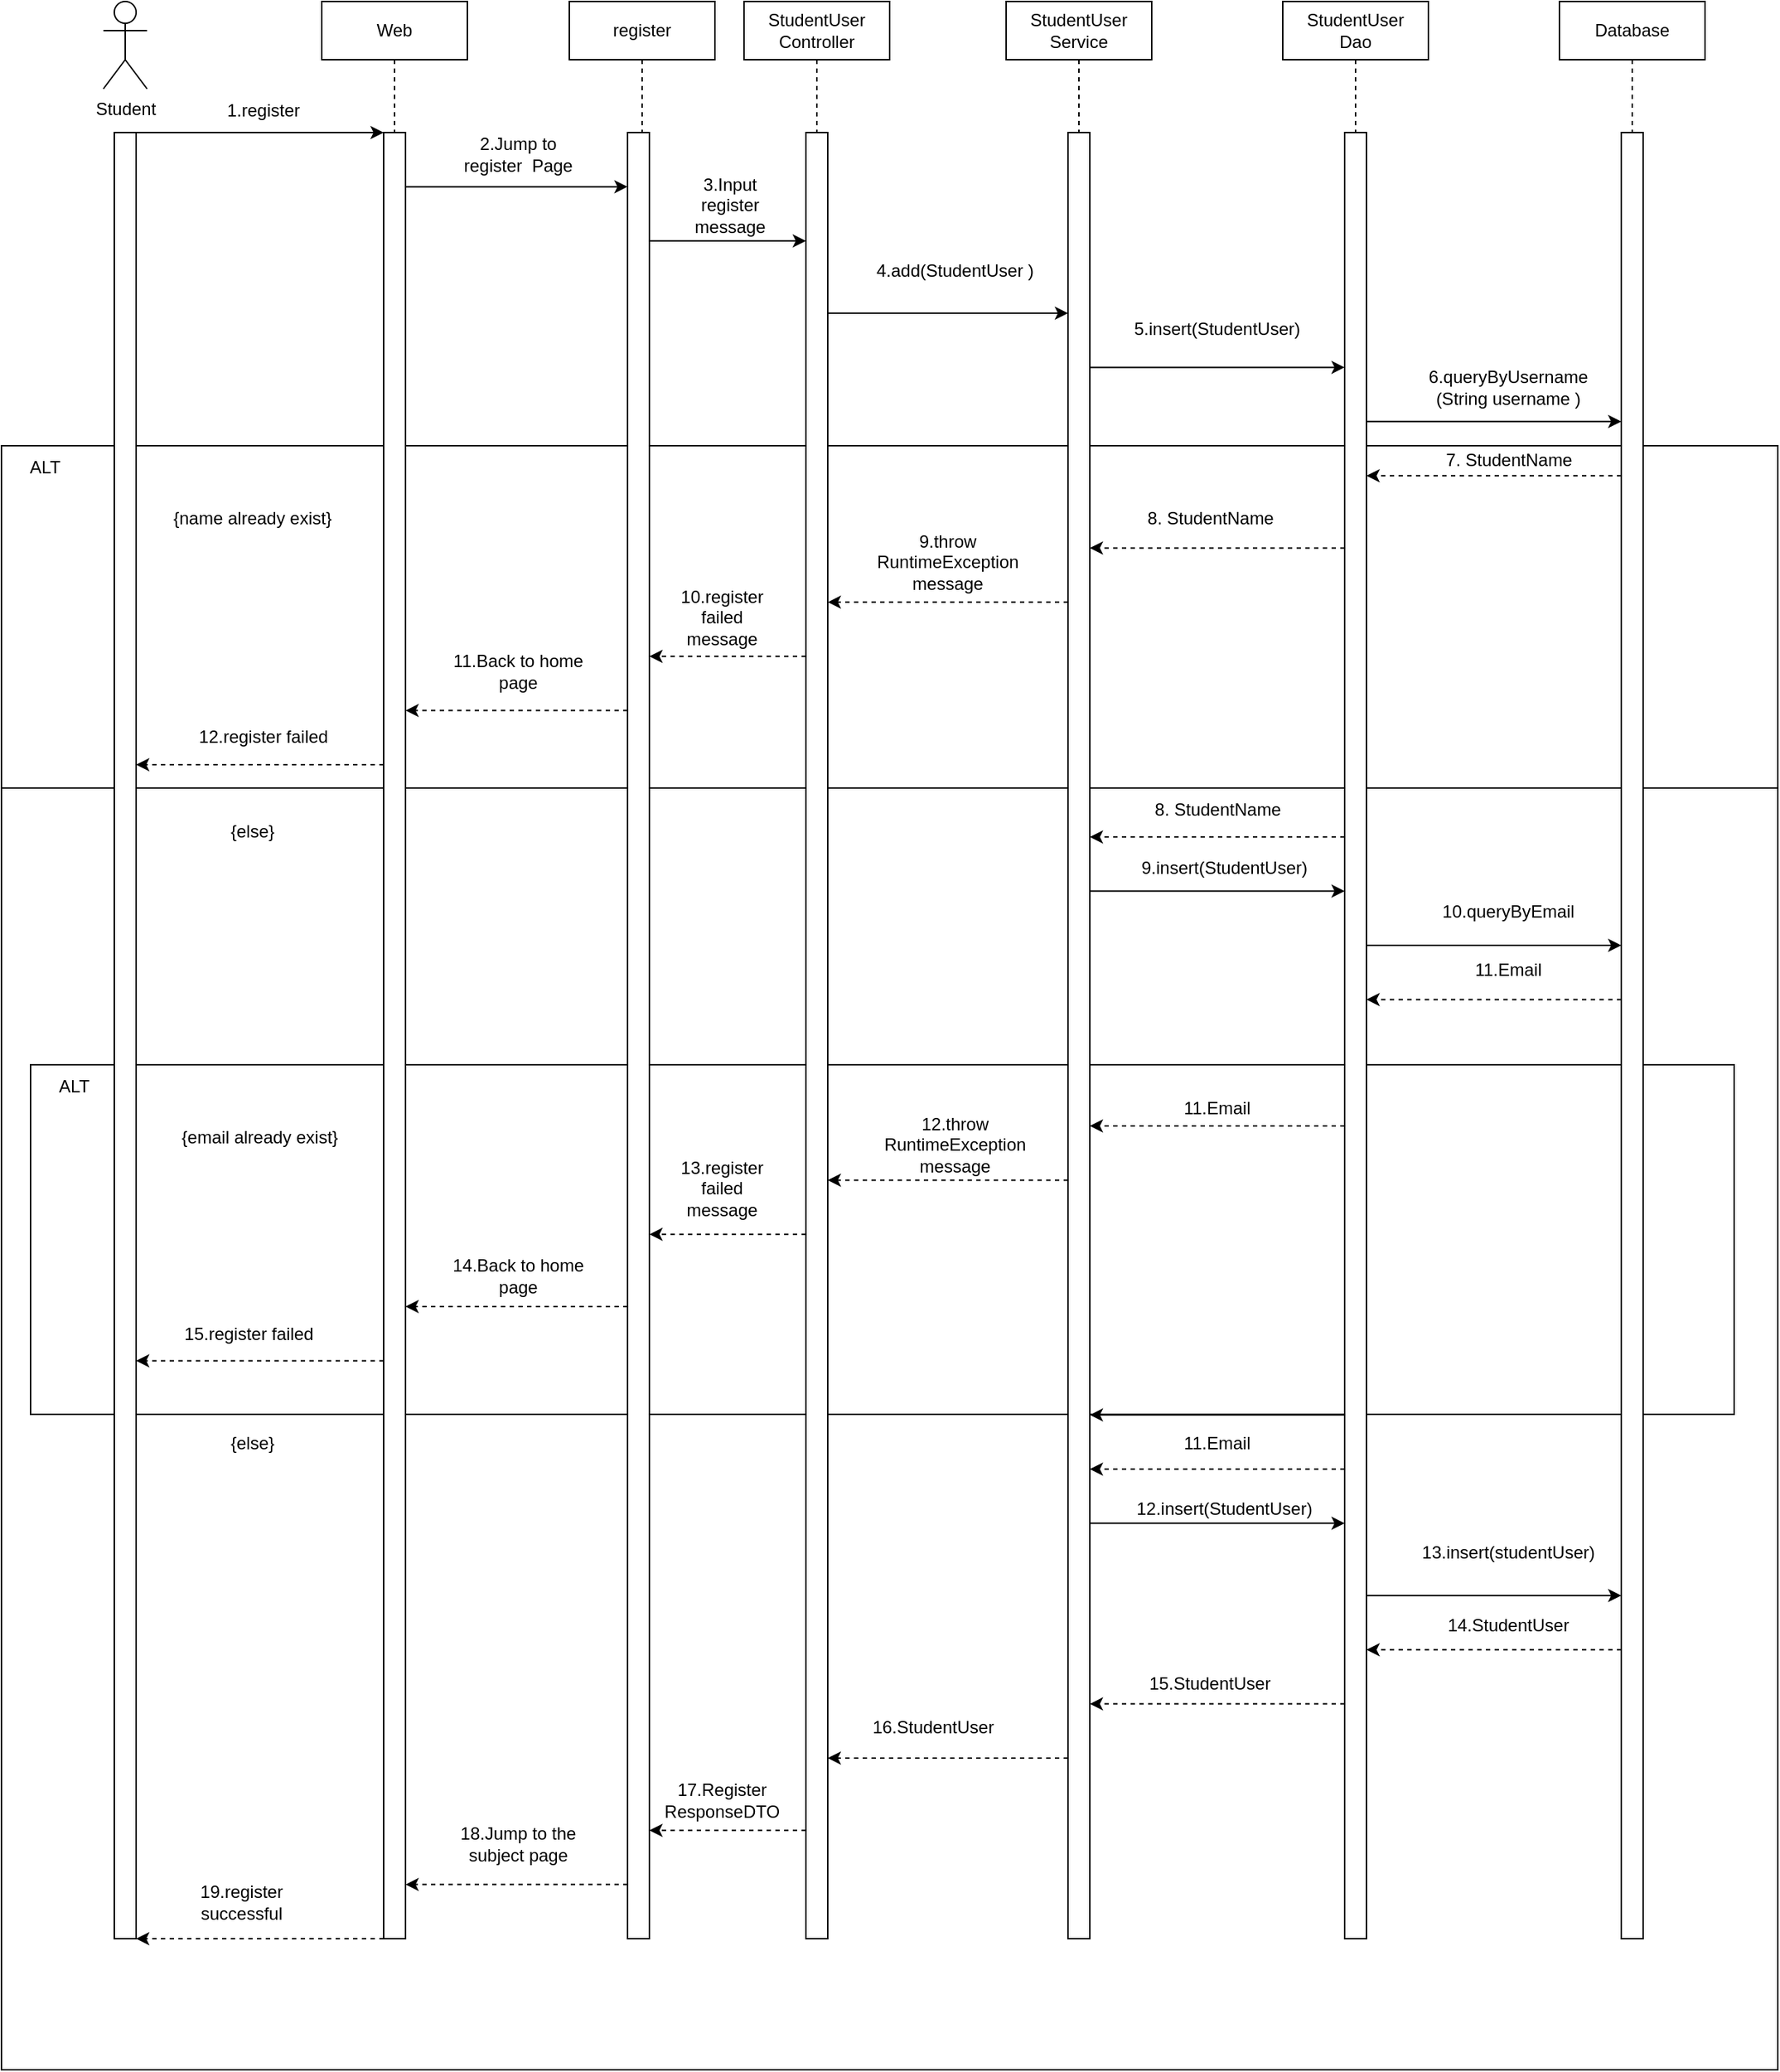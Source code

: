 <mxfile version="21.3.8" type="github">
  <diagram name="Page-1" id="2YBvvXClWsGukQMizWep">
    <mxGraphModel dx="2057" dy="711" grid="1" gridSize="10" guides="1" tooltips="1" connect="1" arrows="1" fold="1" page="1" pageScale="1" pageWidth="850" pageHeight="1100" math="0" shadow="0">
      <root>
        <mxCell id="0" />
        <mxCell id="1" parent="0" />
        <mxCell id="Eow9V9qrAzXgovBorhqP-74" value="" style="rounded=0;whiteSpace=wrap;html=1;movable=1;resizable=1;rotatable=1;deletable=1;editable=1;locked=0;connectable=1;" vertex="1" parent="1">
          <mxGeometry x="-470" y="580" width="1220" height="880" as="geometry" />
        </mxCell>
        <mxCell id="Eow9V9qrAzXgovBorhqP-73" value="" style="rounded=0;whiteSpace=wrap;html=1;" vertex="1" parent="1">
          <mxGeometry x="-470" y="345" width="1220" height="235" as="geometry" />
        </mxCell>
        <mxCell id="aM9ryv3xv72pqoxQDRHE-1" value="StudentUser&lt;br&gt;Controller" style="shape=umlLifeline;perimeter=lifelinePerimeter;whiteSpace=wrap;html=1;container=0;dropTarget=0;collapsible=0;recursiveResize=0;outlineConnect=0;portConstraint=eastwest;newEdgeStyle={&quot;edgeStyle&quot;:&quot;elbowEdgeStyle&quot;,&quot;elbow&quot;:&quot;vertical&quot;,&quot;curved&quot;:0,&quot;rounded&quot;:0};size=40;" parent="1" vertex="1">
          <mxGeometry x="40" y="40" width="100" height="550" as="geometry" />
        </mxCell>
        <mxCell id="Eow9V9qrAzXgovBorhqP-82" value="" style="rounded=0;whiteSpace=wrap;html=1;" vertex="1" parent="1">
          <mxGeometry x="-450" y="770" width="1170" height="240" as="geometry" />
        </mxCell>
        <mxCell id="aM9ryv3xv72pqoxQDRHE-5" value="StudentUser&lt;br&gt;Service" style="shape=umlLifeline;perimeter=lifelinePerimeter;whiteSpace=wrap;html=1;container=0;dropTarget=0;collapsible=0;recursiveResize=0;outlineConnect=0;portConstraint=eastwest;newEdgeStyle={&quot;edgeStyle&quot;:&quot;elbowEdgeStyle&quot;,&quot;elbow&quot;:&quot;vertical&quot;,&quot;curved&quot;:0,&quot;rounded&quot;:0};" parent="1" vertex="1">
          <mxGeometry x="220" y="40" width="100" height="540" as="geometry" />
        </mxCell>
        <mxCell id="Eow9V9qrAzXgovBorhqP-1" value="StudentUser&lt;br&gt;Dao" style="shape=umlLifeline;perimeter=lifelinePerimeter;whiteSpace=wrap;html=1;container=0;dropTarget=0;collapsible=0;recursiveResize=0;outlineConnect=0;portConstraint=eastwest;newEdgeStyle={&quot;edgeStyle&quot;:&quot;elbowEdgeStyle&quot;,&quot;elbow&quot;:&quot;vertical&quot;,&quot;curved&quot;:0,&quot;rounded&quot;:0};" vertex="1" parent="1">
          <mxGeometry x="410" y="40" width="100" height="870" as="geometry" />
        </mxCell>
        <mxCell id="Eow9V9qrAzXgovBorhqP-3" value="Database" style="shape=umlLifeline;perimeter=lifelinePerimeter;whiteSpace=wrap;html=1;container=0;dropTarget=0;collapsible=0;recursiveResize=0;outlineConnect=0;portConstraint=eastwest;newEdgeStyle={&quot;edgeStyle&quot;:&quot;elbowEdgeStyle&quot;,&quot;elbow&quot;:&quot;vertical&quot;,&quot;curved&quot;:0,&quot;rounded&quot;:0};" vertex="1" parent="1">
          <mxGeometry x="600" y="40" width="100" height="860" as="geometry" />
        </mxCell>
        <mxCell id="Eow9V9qrAzXgovBorhqP-5" value="Student" style="shape=umlActor;verticalLabelPosition=bottom;verticalAlign=top;html=1;outlineConnect=0;" vertex="1" parent="1">
          <mxGeometry x="-400" y="40" width="30" height="60" as="geometry" />
        </mxCell>
        <mxCell id="Eow9V9qrAzXgovBorhqP-17" value="1.register" style="text;html=1;strokeColor=none;fillColor=none;align=center;verticalAlign=middle;whiteSpace=wrap;rounded=0;" vertex="1" parent="1">
          <mxGeometry x="-320" y="100" width="60" height="30" as="geometry" />
        </mxCell>
        <mxCell id="Eow9V9qrAzXgovBorhqP-18" value="register" style="shape=umlLifeline;perimeter=lifelinePerimeter;whiteSpace=wrap;html=1;container=0;dropTarget=0;collapsible=0;recursiveResize=0;outlineConnect=0;portConstraint=eastwest;newEdgeStyle={&quot;edgeStyle&quot;:&quot;elbowEdgeStyle&quot;,&quot;elbow&quot;:&quot;vertical&quot;,&quot;curved&quot;:0,&quot;rounded&quot;:0};size=40;" vertex="1" parent="1">
          <mxGeometry x="-80" y="40" width="100" height="550" as="geometry" />
        </mxCell>
        <mxCell id="Eow9V9qrAzXgovBorhqP-19" value="Web" style="shape=umlLifeline;perimeter=lifelinePerimeter;whiteSpace=wrap;html=1;container=0;dropTarget=0;collapsible=0;recursiveResize=0;outlineConnect=0;portConstraint=eastwest;newEdgeStyle={&quot;edgeStyle&quot;:&quot;elbowEdgeStyle&quot;,&quot;elbow&quot;:&quot;vertical&quot;,&quot;curved&quot;:0,&quot;rounded&quot;:0};size=40;" vertex="1" parent="1">
          <mxGeometry x="-250" y="40" width="100" height="550" as="geometry" />
        </mxCell>
        <mxCell id="Eow9V9qrAzXgovBorhqP-30" value="2.Jump to&lt;br&gt;register&amp;nbsp; Page" style="text;html=1;strokeColor=none;fillColor=none;align=center;verticalAlign=middle;whiteSpace=wrap;rounded=0;" vertex="1" parent="1">
          <mxGeometry x="-180" y="110" width="130" height="70" as="geometry" />
        </mxCell>
        <mxCell id="Eow9V9qrAzXgovBorhqP-49" value="3.Input&lt;br&gt;register&lt;br&gt;message" style="text;html=1;align=center;verticalAlign=middle;resizable=0;points=[];autosize=1;strokeColor=none;fillColor=none;" vertex="1" parent="1">
          <mxGeometry x="-5" y="150" width="70" height="60" as="geometry" />
        </mxCell>
        <mxCell id="Eow9V9qrAzXgovBorhqP-51" value="4.add(StudentUser )" style="text;html=1;strokeColor=none;fillColor=none;align=center;verticalAlign=middle;whiteSpace=wrap;rounded=0;" vertex="1" parent="1">
          <mxGeometry x="120" y="210" width="130" height="30" as="geometry" />
        </mxCell>
        <mxCell id="Eow9V9qrAzXgovBorhqP-53" value="5.insert(StudentUser&lt;span style=&quot;background-color: initial;&quot;&gt;)&lt;/span&gt;" style="text;html=1;strokeColor=none;fillColor=none;align=center;verticalAlign=middle;whiteSpace=wrap;rounded=0;" vertex="1" parent="1">
          <mxGeometry x="300" y="250" width="130" height="30" as="geometry" />
        </mxCell>
        <mxCell id="Eow9V9qrAzXgovBorhqP-58" value="6.queryByUsername (String username )" style="text;html=1;strokeColor=none;fillColor=none;align=center;verticalAlign=middle;whiteSpace=wrap;rounded=0;" vertex="1" parent="1">
          <mxGeometry x="500" y="290" width="130" height="30" as="geometry" />
        </mxCell>
        <mxCell id="Eow9V9qrAzXgovBorhqP-61" value="7. StudentName" style="text;html=1;align=center;verticalAlign=middle;resizable=0;points=[];autosize=1;strokeColor=none;fillColor=none;" vertex="1" parent="1">
          <mxGeometry x="510" y="340" width="110" height="30" as="geometry" />
        </mxCell>
        <mxCell id="Eow9V9qrAzXgovBorhqP-70" value="9.throw&lt;br&gt;RuntimeException&lt;br&gt;message" style="text;html=1;strokeColor=none;fillColor=none;align=center;verticalAlign=middle;whiteSpace=wrap;rounded=0;" vertex="1" parent="1">
          <mxGeometry x="150" y="410" width="60" height="30" as="geometry" />
        </mxCell>
        <mxCell id="Eow9V9qrAzXgovBorhqP-71" value="10.register failed message" style="text;html=1;strokeColor=none;fillColor=none;align=center;verticalAlign=middle;whiteSpace=wrap;rounded=0;" vertex="1" parent="1">
          <mxGeometry x="-5" y="447.5" width="60" height="30" as="geometry" />
        </mxCell>
        <mxCell id="Eow9V9qrAzXgovBorhqP-72" value="11.Back to home page" style="text;html=1;strokeColor=none;fillColor=none;align=center;verticalAlign=middle;whiteSpace=wrap;rounded=0;" vertex="1" parent="1">
          <mxGeometry x="-170" y="485" width="110" height="30" as="geometry" />
        </mxCell>
        <mxCell id="Eow9V9qrAzXgovBorhqP-79" value="12.throw&lt;br&gt;RuntimeException&lt;br&gt;message" style="text;html=1;strokeColor=none;fillColor=none;align=center;verticalAlign=middle;whiteSpace=wrap;rounded=0;" vertex="1" parent="1">
          <mxGeometry x="155" y="810" width="60" height="30" as="geometry" />
        </mxCell>
        <mxCell id="Eow9V9qrAzXgovBorhqP-81" value="14.Back to home page" style="text;html=1;strokeColor=none;fillColor=none;align=center;verticalAlign=middle;whiteSpace=wrap;rounded=0;" vertex="1" parent="1">
          <mxGeometry x="-170" y="900" width="110" height="30" as="geometry" />
        </mxCell>
        <mxCell id="Eow9V9qrAzXgovBorhqP-90" value="18.Jump to the subject page" style="text;html=1;strokeColor=none;fillColor=none;align=center;verticalAlign=middle;whiteSpace=wrap;rounded=0;" vertex="1" parent="1">
          <mxGeometry x="-170" y="1290" width="110" height="30" as="geometry" />
        </mxCell>
        <mxCell id="Eow9V9qrAzXgovBorhqP-108" style="edgeStyle=orthogonalEdgeStyle;rounded=0;orthogonalLoop=1;jettySize=auto;html=1;exitX=1;exitY=0.03;exitDx=0;exitDy=0;exitPerimeter=0;entryX=0;entryY=0.03;entryDx=0;entryDy=0;entryPerimeter=0;" edge="1" parent="1" source="Eow9V9qrAzXgovBorhqP-92" target="Eow9V9qrAzXgovBorhqP-93">
          <mxGeometry relative="1" as="geometry" />
        </mxCell>
        <mxCell id="Eow9V9qrAzXgovBorhqP-184" style="edgeStyle=orthogonalEdgeStyle;rounded=0;orthogonalLoop=1;jettySize=auto;html=1;exitX=0;exitY=0.35;exitDx=0;exitDy=0;exitPerimeter=0;entryX=1;entryY=0.35;entryDx=0;entryDy=0;entryPerimeter=0;dashed=1;" edge="1" parent="1" source="Eow9V9qrAzXgovBorhqP-92" target="Eow9V9qrAzXgovBorhqP-98">
          <mxGeometry relative="1" as="geometry" />
        </mxCell>
        <mxCell id="Eow9V9qrAzXgovBorhqP-186" style="edgeStyle=orthogonalEdgeStyle;rounded=0;orthogonalLoop=1;jettySize=auto;html=1;exitX=0;exitY=0.68;exitDx=0;exitDy=0;exitPerimeter=0;entryX=1;entryY=0.68;entryDx=0;entryDy=0;entryPerimeter=0;dashed=1;" edge="1" parent="1" source="Eow9V9qrAzXgovBorhqP-92" target="Eow9V9qrAzXgovBorhqP-98">
          <mxGeometry relative="1" as="geometry" />
        </mxCell>
        <mxCell id="Eow9V9qrAzXgovBorhqP-188" style="edgeStyle=orthogonalEdgeStyle;rounded=0;orthogonalLoop=1;jettySize=auto;html=1;exitX=0;exitY=1;exitDx=0;exitDy=0;exitPerimeter=0;entryX=1;entryY=1;entryDx=0;entryDy=0;entryPerimeter=0;dashed=1;" edge="1" parent="1" source="Eow9V9qrAzXgovBorhqP-92" target="Eow9V9qrAzXgovBorhqP-98">
          <mxGeometry relative="1" as="geometry">
            <Array as="points">
              <mxPoint x="-270" y="1370" />
              <mxPoint x="-270" y="1370" />
            </Array>
          </mxGeometry>
        </mxCell>
        <mxCell id="Eow9V9qrAzXgovBorhqP-92" value="" style="rounded=0;whiteSpace=wrap;html=1;points=[[0,0,0,0,0],[0,0.03,0,0,0],[0,0.06,0,0,0],[0,0.1,0,0,0],[0,0.13,0,0,0],[0,0.16,0,0,0],[0,0.19,0,0,0],[0,0.23,0,0,0],[0,0.25,0,0,0],[0,0.26,0,0,0],[0,0.29,0,0,0],[0,0.32,0,0,0],[0,0.35,0,0,0],[0,0.39,0,0,0],[0,0.42,0,0,0],[0,0.45,0,0,0],[0,0.48,0,0,0],[0,0.5,0,0,0],[0,0.52,0,0,0],[0,0.55,0,0,0],[0,0.58,0,0,0],[0,0.61,0,0,0],[0,0.65,0,0,0],[0,0.68,0,0,0],[0,0.71,0,0,0],[0,0.74,0,0,0],[0,0.75,0,0,0],[0,0.77,0,0,0],[0,0.81,0,0,0],[0,0.84,0,0,0],[0,0.87,0,0,0],[0,0.9,0,0,0],[0,0.94,0,0,0],[0,0.97,0,0,0],[0,1,0,0,0],[0.25,0,0,0,0],[0.25,1,0,0,0],[0.5,0,0,0,0],[0.5,1,0,0,0],[0.75,0,0,0,0],[0.75,1,0,0,0],[1,0,0,0,0],[1,0.03,0,0,0],[1,0.06,0,0,0],[1,0.1,0,0,0],[1,0.13,0,0,0],[1,0.16,0,0,0],[1,0.19,0,0,0],[1,0.23,0,0,0],[1,0.25,0,0,0],[1,0.26,0,0,0],[1,0.29,0,0,0],[1,0.32,0,0,0],[1,0.35,0,0,0],[1,0.39,0,0,0],[1,0.42,0,0,0],[1,0.45,0,0,0],[1,0.48,0,0,0],[1,0.5,0,0,0],[1,0.52,0,0,0],[1,0.55,0,0,0],[1,0.58,0,0,0],[1,0.61,0,0,0],[1,0.65,0,0,0],[1,0.68,0,0,0],[1,0.71,0,0,0],[1,0.74,0,0,0],[1,0.75,0,0,0],[1,0.77,0,0,0],[1,0.81,0,0,0],[1,0.84,0,0,0],[1,0.87,0,0,0],[1,0.9,0,0,0],[1,0.94,0,0,0],[1,0.97,0,0,0],[1,1,0,0,0]];" vertex="1" parent="1">
          <mxGeometry x="-207.5" y="130" width="15" height="1240" as="geometry" />
        </mxCell>
        <mxCell id="Eow9V9qrAzXgovBorhqP-109" style="edgeStyle=orthogonalEdgeStyle;rounded=0;orthogonalLoop=1;jettySize=auto;html=1;exitX=1;exitY=0.06;exitDx=0;exitDy=0;exitPerimeter=0;entryX=0;entryY=0.06;entryDx=0;entryDy=0;entryPerimeter=0;" edge="1" parent="1" source="Eow9V9qrAzXgovBorhqP-93" target="Eow9V9qrAzXgovBorhqP-99">
          <mxGeometry relative="1" as="geometry" />
        </mxCell>
        <mxCell id="Eow9V9qrAzXgovBorhqP-117" style="edgeStyle=orthogonalEdgeStyle;rounded=0;orthogonalLoop=1;jettySize=auto;html=1;exitX=0;exitY=0.32;exitDx=0;exitDy=0;exitPerimeter=0;entryX=1;entryY=0.32;entryDx=0;entryDy=0;entryPerimeter=0;dashed=1;" edge="1" parent="1" source="Eow9V9qrAzXgovBorhqP-93" target="Eow9V9qrAzXgovBorhqP-92">
          <mxGeometry relative="1" as="geometry" />
        </mxCell>
        <mxCell id="Eow9V9qrAzXgovBorhqP-165" style="edgeStyle=orthogonalEdgeStyle;rounded=0;orthogonalLoop=1;jettySize=auto;html=1;exitX=0;exitY=0.65;exitDx=0;exitDy=0;exitPerimeter=0;entryX=1;entryY=0.65;entryDx=0;entryDy=0;entryPerimeter=0;dashed=1;" edge="1" parent="1" source="Eow9V9qrAzXgovBorhqP-93" target="Eow9V9qrAzXgovBorhqP-92">
          <mxGeometry relative="1" as="geometry" />
        </mxCell>
        <mxCell id="Eow9V9qrAzXgovBorhqP-175" style="edgeStyle=orthogonalEdgeStyle;rounded=0;orthogonalLoop=1;jettySize=auto;html=1;exitX=0;exitY=0.97;exitDx=0;exitDy=0;exitPerimeter=0;entryX=1;entryY=0.97;entryDx=0;entryDy=0;entryPerimeter=0;dashed=1;" edge="1" parent="1" source="Eow9V9qrAzXgovBorhqP-93" target="Eow9V9qrAzXgovBorhqP-92">
          <mxGeometry relative="1" as="geometry" />
        </mxCell>
        <mxCell id="Eow9V9qrAzXgovBorhqP-98" value="" style="rounded=0;whiteSpace=wrap;html=1;points=[[0,0,0,0,0],[0,0.03,0,0,0],[0,0.06,0,0,0],[0,0.1,0,0,0],[0,0.13,0,0,0],[0,0.16,0,0,0],[0,0.19,0,0,0],[0,0.23,0,0,0],[0,0.25,0,0,0],[0,0.26,0,0,0],[0,0.29,0,0,0],[0,0.32,0,0,0],[0,0.35,0,0,0],[0,0.39,0,0,0],[0,0.42,0,0,0],[0,0.45,0,0,0],[0,0.48,0,0,0],[0,0.5,0,0,0],[0,0.52,0,0,0],[0,0.55,0,0,0],[0,0.58,0,0,0],[0,0.61,0,0,0],[0,0.65,0,0,0],[0,0.68,0,0,0],[0,0.71,0,0,0],[0,0.74,0,0,0],[0,0.75,0,0,0],[0,0.77,0,0,0],[0,0.81,0,0,0],[0,0.84,0,0,0],[0,0.87,0,0,0],[0,0.9,0,0,0],[0,0.94,0,0,0],[0,0.97,0,0,0],[0,1,0,0,0],[0.25,0,0,0,0],[0.25,1,0,0,0],[0.5,0,0,0,0],[0.5,1,0,0,0],[0.75,0,0,0,0],[0.75,1,0,0,0],[1,0,0,0,0],[1,0.03,0,0,0],[1,0.06,0,0,0],[1,0.1,0,0,0],[1,0.13,0,0,0],[1,0.16,0,0,0],[1,0.19,0,0,0],[1,0.23,0,0,0],[1,0.25,0,0,0],[1,0.26,0,0,0],[1,0.29,0,0,0],[1,0.32,0,0,0],[1,0.35,0,0,0],[1,0.39,0,0,0],[1,0.42,0,0,0],[1,0.45,0,0,0],[1,0.48,0,0,0],[1,0.5,0,0,0],[1,0.52,0,0,0],[1,0.55,0,0,0],[1,0.58,0,0,0],[1,0.61,0,0,0],[1,0.65,0,0,0],[1,0.68,0,0,0],[1,0.71,0,0,0],[1,0.74,0,0,0],[1,0.75,0,0,0],[1,0.77,0,0,0],[1,0.81,0,0,0],[1,0.84,0,0,0],[1,0.87,0,0,0],[1,0.9,0,0,0],[1,0.94,0,0,0],[1,0.97,0,0,0],[1,1,0,0,0]];" vertex="1" parent="1">
          <mxGeometry x="-392.5" y="130" width="15" height="1240" as="geometry" />
        </mxCell>
        <mxCell id="Eow9V9qrAzXgovBorhqP-93" value="" style="rounded=0;whiteSpace=wrap;html=1;points=[[0,0,0,0,0],[0,0.03,0,0,0],[0,0.06,0,0,0],[0,0.1,0,0,0],[0,0.13,0,0,0],[0,0.16,0,0,0],[0,0.19,0,0,0],[0,0.23,0,0,0],[0,0.25,0,0,0],[0,0.26,0,0,0],[0,0.29,0,0,0],[0,0.32,0,0,0],[0,0.35,0,0,0],[0,0.39,0,0,0],[0,0.42,0,0,0],[0,0.45,0,0,0],[0,0.48,0,0,0],[0,0.5,0,0,0],[0,0.52,0,0,0],[0,0.55,0,0,0],[0,0.58,0,0,0],[0,0.61,0,0,0],[0,0.65,0,0,0],[0,0.68,0,0,0],[0,0.71,0,0,0],[0,0.74,0,0,0],[0,0.75,0,0,0],[0,0.77,0,0,0],[0,0.81,0,0,0],[0,0.84,0,0,0],[0,0.87,0,0,0],[0,0.9,0,0,0],[0,0.94,0,0,0],[0,0.97,0,0,0],[0,1,0,0,0],[0.25,0,0,0,0],[0.25,1,0,0,0],[0.5,0,0,0,0],[0.5,1,0,0,0],[0.75,0,0,0,0],[0.75,1,0,0,0],[1,0,0,0,0],[1,0.03,0,0,0],[1,0.06,0,0,0],[1,0.1,0,0,0],[1,0.13,0,0,0],[1,0.16,0,0,0],[1,0.19,0,0,0],[1,0.23,0,0,0],[1,0.25,0,0,0],[1,0.26,0,0,0],[1,0.29,0,0,0],[1,0.32,0,0,0],[1,0.35,0,0,0],[1,0.39,0,0,0],[1,0.42,0,0,0],[1,0.45,0,0,0],[1,0.48,0,0,0],[1,0.5,0,0,0],[1,0.52,0,0,0],[1,0.55,0,0,0],[1,0.58,0,0,0],[1,0.61,0,0,0],[1,0.65,0,0,0],[1,0.68,0,0,0],[1,0.71,0,0,0],[1,0.74,0,0,0],[1,0.75,0,0,0],[1,0.77,0,0,0],[1,0.81,0,0,0],[1,0.84,0,0,0],[1,0.87,0,0,0],[1,0.9,0,0,0],[1,0.94,0,0,0],[1,0.97,0,0,0],[1,1,0,0,0]];" vertex="1" parent="1">
          <mxGeometry x="-40" y="130" width="15" height="1240" as="geometry" />
        </mxCell>
        <mxCell id="Eow9V9qrAzXgovBorhqP-107" style="edgeStyle=orthogonalEdgeStyle;rounded=0;orthogonalLoop=1;jettySize=auto;html=1;exitX=1;exitY=0;exitDx=0;exitDy=0;entryX=0;entryY=0;entryDx=0;entryDy=0;entryPerimeter=0;" edge="1" parent="1" source="Eow9V9qrAzXgovBorhqP-98" target="Eow9V9qrAzXgovBorhqP-92">
          <mxGeometry relative="1" as="geometry">
            <Array as="points">
              <mxPoint x="-230" y="130" />
              <mxPoint x="-230" y="130" />
            </Array>
          </mxGeometry>
        </mxCell>
        <mxCell id="Eow9V9qrAzXgovBorhqP-110" style="edgeStyle=orthogonalEdgeStyle;rounded=0;orthogonalLoop=1;jettySize=auto;html=1;exitX=1;exitY=0.1;exitDx=0;exitDy=0;exitPerimeter=0;entryX=0;entryY=0.1;entryDx=0;entryDy=0;entryPerimeter=0;" edge="1" parent="1" source="Eow9V9qrAzXgovBorhqP-99" target="Eow9V9qrAzXgovBorhqP-100">
          <mxGeometry relative="1" as="geometry" />
        </mxCell>
        <mxCell id="Eow9V9qrAzXgovBorhqP-116" style="edgeStyle=orthogonalEdgeStyle;rounded=0;orthogonalLoop=1;jettySize=auto;html=1;exitX=0;exitY=0.29;exitDx=0;exitDy=0;exitPerimeter=0;entryX=1;entryY=0.29;entryDx=0;entryDy=0;entryPerimeter=0;dashed=1;" edge="1" parent="1" source="Eow9V9qrAzXgovBorhqP-99" target="Eow9V9qrAzXgovBorhqP-93">
          <mxGeometry relative="1" as="geometry" />
        </mxCell>
        <mxCell id="Eow9V9qrAzXgovBorhqP-164" style="edgeStyle=orthogonalEdgeStyle;rounded=0;orthogonalLoop=1;jettySize=auto;html=1;exitX=0;exitY=0.61;exitDx=0;exitDy=0;exitPerimeter=0;entryX=1;entryY=0.61;entryDx=0;entryDy=0;entryPerimeter=0;dashed=1;" edge="1" parent="1" source="Eow9V9qrAzXgovBorhqP-99" target="Eow9V9qrAzXgovBorhqP-93">
          <mxGeometry relative="1" as="geometry" />
        </mxCell>
        <mxCell id="Eow9V9qrAzXgovBorhqP-173" style="edgeStyle=orthogonalEdgeStyle;rounded=0;orthogonalLoop=1;jettySize=auto;html=1;exitX=0;exitY=0.94;exitDx=0;exitDy=0;exitPerimeter=0;entryX=1;entryY=0.94;entryDx=0;entryDy=0;entryPerimeter=0;dashed=1;" edge="1" parent="1" source="Eow9V9qrAzXgovBorhqP-99" target="Eow9V9qrAzXgovBorhqP-93">
          <mxGeometry relative="1" as="geometry" />
        </mxCell>
        <mxCell id="Eow9V9qrAzXgovBorhqP-99" value="" style="rounded=0;whiteSpace=wrap;html=1;points=[[0,0,0,0,0],[0,0.03,0,0,0],[0,0.06,0,0,0],[0,0.1,0,0,0],[0,0.13,0,0,0],[0,0.16,0,0,0],[0,0.19,0,0,0],[0,0.23,0,0,0],[0,0.25,0,0,0],[0,0.26,0,0,0],[0,0.29,0,0,0],[0,0.32,0,0,0],[0,0.35,0,0,0],[0,0.39,0,0,0],[0,0.42,0,0,0],[0,0.45,0,0,0],[0,0.48,0,0,0],[0,0.5,0,0,0],[0,0.52,0,0,0],[0,0.55,0,0,0],[0,0.58,0,0,0],[0,0.61,0,0,0],[0,0.65,0,0,0],[0,0.68,0,0,0],[0,0.71,0,0,0],[0,0.74,0,0,0],[0,0.75,0,0,0],[0,0.77,0,0,0],[0,0.81,0,0,0],[0,0.84,0,0,0],[0,0.87,0,0,0],[0,0.9,0,0,0],[0,0.94,0,0,0],[0,0.97,0,0,0],[0,1,0,0,0],[0.25,0,0,0,0],[0.25,1,0,0,0],[0.5,0,0,0,0],[0.5,1,0,0,0],[0.75,0,0,0,0],[0.75,1,0,0,0],[1,0,0,0,0],[1,0.03,0,0,0],[1,0.06,0,0,0],[1,0.1,0,0,0],[1,0.13,0,0,0],[1,0.16,0,0,0],[1,0.19,0,0,0],[1,0.23,0,0,0],[1,0.25,0,0,0],[1,0.26,0,0,0],[1,0.29,0,0,0],[1,0.32,0,0,0],[1,0.35,0,0,0],[1,0.39,0,0,0],[1,0.42,0,0,0],[1,0.45,0,0,0],[1,0.48,0,0,0],[1,0.5,0,0,0],[1,0.52,0,0,0],[1,0.55,0,0,0],[1,0.58,0,0,0],[1,0.61,0,0,0],[1,0.65,0,0,0],[1,0.68,0,0,0],[1,0.71,0,0,0],[1,0.74,0,0,0],[1,0.75,0,0,0],[1,0.77,0,0,0],[1,0.81,0,0,0],[1,0.84,0,0,0],[1,0.87,0,0,0],[1,0.9,0,0,0],[1,0.94,0,0,0],[1,0.97,0,0,0],[1,1,0,0,0]];" vertex="1" parent="1">
          <mxGeometry x="82.5" y="130" width="15" height="1240" as="geometry" />
        </mxCell>
        <mxCell id="Eow9V9qrAzXgovBorhqP-111" style="edgeStyle=orthogonalEdgeStyle;rounded=0;orthogonalLoop=1;jettySize=auto;html=1;exitX=1;exitY=0.13;exitDx=0;exitDy=0;exitPerimeter=0;entryX=0;entryY=0.13;entryDx=0;entryDy=0;entryPerimeter=0;" edge="1" parent="1" source="Eow9V9qrAzXgovBorhqP-100" target="Eow9V9qrAzXgovBorhqP-101">
          <mxGeometry relative="1" as="geometry" />
        </mxCell>
        <mxCell id="Eow9V9qrAzXgovBorhqP-115" style="edgeStyle=orthogonalEdgeStyle;rounded=0;orthogonalLoop=1;jettySize=auto;html=1;exitX=0;exitY=0.26;exitDx=0;exitDy=0;exitPerimeter=0;entryX=1;entryY=0.26;entryDx=0;entryDy=0;entryPerimeter=0;dashed=1;" edge="1" parent="1" source="Eow9V9qrAzXgovBorhqP-100" target="Eow9V9qrAzXgovBorhqP-99">
          <mxGeometry relative="1" as="geometry" />
        </mxCell>
        <mxCell id="Eow9V9qrAzXgovBorhqP-126" style="edgeStyle=orthogonalEdgeStyle;rounded=0;orthogonalLoop=1;jettySize=auto;html=1;exitX=1;exitY=0.42;exitDx=0;exitDy=0;exitPerimeter=0;entryX=0;entryY=0.42;entryDx=0;entryDy=0;entryPerimeter=0;" edge="1" parent="1" source="Eow9V9qrAzXgovBorhqP-100" target="Eow9V9qrAzXgovBorhqP-101">
          <mxGeometry relative="1" as="geometry" />
        </mxCell>
        <mxCell id="Eow9V9qrAzXgovBorhqP-163" style="edgeStyle=orthogonalEdgeStyle;rounded=0;orthogonalLoop=1;jettySize=auto;html=1;exitX=0;exitY=0.58;exitDx=0;exitDy=0;exitPerimeter=0;entryX=1;entryY=0.58;entryDx=0;entryDy=0;entryPerimeter=0;dashed=1;" edge="1" parent="1" source="Eow9V9qrAzXgovBorhqP-100" target="Eow9V9qrAzXgovBorhqP-99">
          <mxGeometry relative="1" as="geometry" />
        </mxCell>
        <mxCell id="Eow9V9qrAzXgovBorhqP-167" style="edgeStyle=orthogonalEdgeStyle;rounded=0;orthogonalLoop=1;jettySize=auto;html=1;exitX=1;exitY=0.77;exitDx=0;exitDy=0;exitPerimeter=0;entryX=0;entryY=0.77;entryDx=0;entryDy=0;entryPerimeter=0;" edge="1" parent="1" source="Eow9V9qrAzXgovBorhqP-100" target="Eow9V9qrAzXgovBorhqP-101">
          <mxGeometry relative="1" as="geometry" />
        </mxCell>
        <mxCell id="Eow9V9qrAzXgovBorhqP-172" style="edgeStyle=orthogonalEdgeStyle;rounded=0;orthogonalLoop=1;jettySize=auto;html=1;exitX=0;exitY=0.9;exitDx=0;exitDy=0;exitPerimeter=0;entryX=1;entryY=0.9;entryDx=0;entryDy=0;entryPerimeter=0;dashed=1;" edge="1" parent="1" source="Eow9V9qrAzXgovBorhqP-100" target="Eow9V9qrAzXgovBorhqP-99">
          <mxGeometry relative="1" as="geometry" />
        </mxCell>
        <mxCell id="Eow9V9qrAzXgovBorhqP-100" value="" style="rounded=0;whiteSpace=wrap;html=1;points=[[0,0,0,0,0],[0,0.03,0,0,0],[0,0.06,0,0,0],[0,0.1,0,0,0],[0,0.13,0,0,0],[0,0.16,0,0,0],[0,0.19,0,0,0],[0,0.23,0,0,0],[0,0.25,0,0,0],[0,0.26,0,0,0],[0,0.29,0,0,0],[0,0.32,0,0,0],[0,0.35,0,0,0],[0,0.39,0,0,0],[0,0.42,0,0,0],[0,0.45,0,0,0],[0,0.48,0,0,0],[0,0.5,0,0,0],[0,0.52,0,0,0],[0,0.55,0,0,0],[0,0.58,0,0,0],[0,0.61,0,0,0],[0,0.65,0,0,0],[0,0.68,0,0,0],[0,0.71,0,0,0],[0,0.74,0,0,0],[0,0.75,0,0,0],[0,0.77,0,0,0],[0,0.81,0,0,0],[0,0.84,0,0,0],[0,0.87,0,0,0],[0,0.9,0,0,0],[0,0.94,0,0,0],[0,0.97,0,0,0],[0,1,0,0,0],[0.25,0,0,0,0],[0.25,1,0,0,0],[0.5,0,0,0,0],[0.5,1,0,0,0],[0.75,0,0,0,0],[0.75,1,0,0,0],[1,0,0,0,0],[1,0.03,0,0,0],[1,0.06,0,0,0],[1,0.1,0,0,0],[1,0.13,0,0,0],[1,0.16,0,0,0],[1,0.19,0,0,0],[1,0.23,0,0,0],[1,0.25,0,0,0],[1,0.26,0,0,0],[1,0.29,0,0,0],[1,0.32,0,0,0],[1,0.35,0,0,0],[1,0.39,0,0,0],[1,0.42,0,0,0],[1,0.45,0,0,0],[1,0.48,0,0,0],[1,0.5,0,0,0],[1,0.52,0,0,0],[1,0.55,0,0,0],[1,0.58,0,0,0],[1,0.61,0,0,0],[1,0.65,0,0,0],[1,0.68,0,0,0],[1,0.71,0,0,0],[1,0.74,0,0,0],[1,0.75,0,0,0],[1,0.77,0,0,0],[1,0.81,0,0,0],[1,0.84,0,0,0],[1,0.87,0,0,0],[1,0.9,0,0,0],[1,0.94,0,0,0],[1,0.97,0,0,0],[1,1,0,0,0]];" vertex="1" parent="1">
          <mxGeometry x="262.5" y="130" width="15" height="1240" as="geometry" />
        </mxCell>
        <mxCell id="Eow9V9qrAzXgovBorhqP-112" style="edgeStyle=orthogonalEdgeStyle;rounded=0;orthogonalLoop=1;jettySize=auto;html=1;exitX=1;exitY=0.16;exitDx=0;exitDy=0;exitPerimeter=0;entryX=0;entryY=0.16;entryDx=0;entryDy=0;entryPerimeter=0;" edge="1" parent="1" source="Eow9V9qrAzXgovBorhqP-101" target="Eow9V9qrAzXgovBorhqP-102">
          <mxGeometry relative="1" as="geometry" />
        </mxCell>
        <mxCell id="Eow9V9qrAzXgovBorhqP-114" style="edgeStyle=orthogonalEdgeStyle;rounded=0;orthogonalLoop=1;jettySize=auto;html=1;exitX=0;exitY=0.23;exitDx=0;exitDy=0;exitPerimeter=0;entryX=1;entryY=0.23;entryDx=0;entryDy=0;entryPerimeter=0;dashed=1;" edge="1" parent="1" source="Eow9V9qrAzXgovBorhqP-101" target="Eow9V9qrAzXgovBorhqP-100">
          <mxGeometry relative="1" as="geometry" />
        </mxCell>
        <mxCell id="Eow9V9qrAzXgovBorhqP-131" style="edgeStyle=orthogonalEdgeStyle;rounded=0;orthogonalLoop=1;jettySize=auto;html=1;exitX=0;exitY=0.39;exitDx=0;exitDy=0;exitPerimeter=0;entryX=1;entryY=0.39;entryDx=0;entryDy=0;entryPerimeter=0;dashed=1;" edge="1" parent="1" source="Eow9V9qrAzXgovBorhqP-101" target="Eow9V9qrAzXgovBorhqP-100">
          <mxGeometry relative="1" as="geometry" />
        </mxCell>
        <mxCell id="Eow9V9qrAzXgovBorhqP-132" style="edgeStyle=orthogonalEdgeStyle;rounded=0;orthogonalLoop=1;jettySize=auto;html=1;exitX=1;exitY=0.45;exitDx=0;exitDy=0;exitPerimeter=0;entryX=0;entryY=0.45;entryDx=0;entryDy=0;entryPerimeter=0;" edge="1" parent="1" source="Eow9V9qrAzXgovBorhqP-101" target="Eow9V9qrAzXgovBorhqP-102">
          <mxGeometry relative="1" as="geometry" />
        </mxCell>
        <mxCell id="Eow9V9qrAzXgovBorhqP-149" style="edgeStyle=orthogonalEdgeStyle;rounded=0;orthogonalLoop=1;jettySize=auto;html=1;exitX=0;exitY=0.71;exitDx=0;exitDy=0;exitPerimeter=0;entryX=1;entryY=0.71;entryDx=0;entryDy=0;entryPerimeter=0;" edge="1" parent="1" source="Eow9V9qrAzXgovBorhqP-101" target="Eow9V9qrAzXgovBorhqP-100">
          <mxGeometry relative="1" as="geometry" />
        </mxCell>
        <mxCell id="Eow9V9qrAzXgovBorhqP-162" style="edgeStyle=orthogonalEdgeStyle;rounded=0;orthogonalLoop=1;jettySize=auto;html=1;exitX=0;exitY=0.55;exitDx=0;exitDy=0;exitPerimeter=0;entryX=1;entryY=0.55;entryDx=0;entryDy=0;entryPerimeter=0;dashed=1;" edge="1" parent="1" source="Eow9V9qrAzXgovBorhqP-101" target="Eow9V9qrAzXgovBorhqP-100">
          <mxGeometry relative="1" as="geometry" />
        </mxCell>
        <mxCell id="Eow9V9qrAzXgovBorhqP-166" style="edgeStyle=orthogonalEdgeStyle;rounded=0;orthogonalLoop=1;jettySize=auto;html=1;exitX=0;exitY=0.74;exitDx=0;exitDy=0;exitPerimeter=0;entryX=1;entryY=0.74;entryDx=0;entryDy=0;entryPerimeter=0;dashed=1;" edge="1" parent="1" source="Eow9V9qrAzXgovBorhqP-101" target="Eow9V9qrAzXgovBorhqP-100">
          <mxGeometry relative="1" as="geometry" />
        </mxCell>
        <mxCell id="Eow9V9qrAzXgovBorhqP-168" style="edgeStyle=orthogonalEdgeStyle;rounded=0;orthogonalLoop=1;jettySize=auto;html=1;exitX=1;exitY=0.81;exitDx=0;exitDy=0;exitPerimeter=0;entryX=0;entryY=0.81;entryDx=0;entryDy=0;entryPerimeter=0;" edge="1" parent="1" source="Eow9V9qrAzXgovBorhqP-101" target="Eow9V9qrAzXgovBorhqP-102">
          <mxGeometry relative="1" as="geometry" />
        </mxCell>
        <mxCell id="Eow9V9qrAzXgovBorhqP-170" style="edgeStyle=orthogonalEdgeStyle;rounded=0;orthogonalLoop=1;jettySize=auto;html=1;exitX=0;exitY=0.87;exitDx=0;exitDy=0;exitPerimeter=0;entryX=1;entryY=0.87;entryDx=0;entryDy=0;entryPerimeter=0;dashed=1;" edge="1" parent="1" source="Eow9V9qrAzXgovBorhqP-101" target="Eow9V9qrAzXgovBorhqP-100">
          <mxGeometry relative="1" as="geometry" />
        </mxCell>
        <mxCell id="Eow9V9qrAzXgovBorhqP-101" value="" style="rounded=0;whiteSpace=wrap;html=1;points=[[0,0,0,0,0],[0,0.03,0,0,0],[0,0.06,0,0,0],[0,0.1,0,0,0],[0,0.13,0,0,0],[0,0.16,0,0,0],[0,0.19,0,0,0],[0,0.23,0,0,0],[0,0.25,0,0,0],[0,0.26,0,0,0],[0,0.29,0,0,0],[0,0.32,0,0,0],[0,0.35,0,0,0],[0,0.39,0,0,0],[0,0.42,0,0,0],[0,0.45,0,0,0],[0,0.48,0,0,0],[0,0.5,0,0,0],[0,0.52,0,0,0],[0,0.55,0,0,0],[0,0.58,0,0,0],[0,0.61,0,0,0],[0,0.65,0,0,0],[0,0.68,0,0,0],[0,0.71,0,0,0],[0,0.74,0,0,0],[0,0.75,0,0,0],[0,0.77,0,0,0],[0,0.81,0,0,0],[0,0.84,0,0,0],[0,0.87,0,0,0],[0,0.9,0,0,0],[0,0.94,0,0,0],[0,0.97,0,0,0],[0,1,0,0,0],[0.25,0,0,0,0],[0.25,1,0,0,0],[0.5,0,0,0,0],[0.5,1,0,0,0],[0.75,0,0,0,0],[0.75,1,0,0,0],[1,0,0,0,0],[1,0.03,0,0,0],[1,0.06,0,0,0],[1,0.1,0,0,0],[1,0.13,0,0,0],[1,0.16,0,0,0],[1,0.19,0,0,0],[1,0.23,0,0,0],[1,0.25,0,0,0],[1,0.26,0,0,0],[1,0.29,0,0,0],[1,0.32,0,0,0],[1,0.35,0,0,0],[1,0.39,0,0,0],[1,0.42,0,0,0],[1,0.45,0,0,0],[1,0.48,0,0,0],[1,0.5,0,0,0],[1,0.52,0,0,0],[1,0.55,0,0,0],[1,0.58,0,0,0],[1,0.61,0,0,0],[1,0.65,0,0,0],[1,0.68,0,0,0],[1,0.71,0,0,0],[1,0.74,0,0,0],[1,0.75,0,0,0],[1,0.77,0,0,0],[1,0.81,0,0,0],[1,0.84,0,0,0],[1,0.87,0,0,0],[1,0.9,0,0,0],[1,0.94,0,0,0],[1,0.97,0,0,0],[1,1,0,0,0]];" vertex="1" parent="1">
          <mxGeometry x="452.5" y="130" width="15" height="1240" as="geometry" />
        </mxCell>
        <mxCell id="Eow9V9qrAzXgovBorhqP-113" style="edgeStyle=orthogonalEdgeStyle;rounded=0;orthogonalLoop=1;jettySize=auto;html=1;exitX=0;exitY=0.19;exitDx=0;exitDy=0;exitPerimeter=0;entryX=1;entryY=0.19;entryDx=0;entryDy=0;entryPerimeter=0;dashed=1;" edge="1" parent="1" source="Eow9V9qrAzXgovBorhqP-102" target="Eow9V9qrAzXgovBorhqP-101">
          <mxGeometry relative="1" as="geometry" />
        </mxCell>
        <mxCell id="Eow9V9qrAzXgovBorhqP-134" style="edgeStyle=orthogonalEdgeStyle;rounded=0;orthogonalLoop=1;jettySize=auto;html=1;exitX=0;exitY=0.48;exitDx=0;exitDy=0;exitPerimeter=0;entryX=1;entryY=0.48;entryDx=0;entryDy=0;entryPerimeter=0;dashed=1;" edge="1" parent="1" source="Eow9V9qrAzXgovBorhqP-102" target="Eow9V9qrAzXgovBorhqP-101">
          <mxGeometry relative="1" as="geometry" />
        </mxCell>
        <mxCell id="Eow9V9qrAzXgovBorhqP-169" style="edgeStyle=orthogonalEdgeStyle;rounded=0;orthogonalLoop=1;jettySize=auto;html=1;exitX=0;exitY=0.84;exitDx=0;exitDy=0;exitPerimeter=0;entryX=1;entryY=0.84;entryDx=0;entryDy=0;entryPerimeter=0;dashed=1;" edge="1" parent="1" source="Eow9V9qrAzXgovBorhqP-102" target="Eow9V9qrAzXgovBorhqP-101">
          <mxGeometry relative="1" as="geometry" />
        </mxCell>
        <mxCell id="Eow9V9qrAzXgovBorhqP-102" value="" style="rounded=0;whiteSpace=wrap;html=1;points=[[0,0,0,0,0],[0,0.03,0,0,0],[0,0.06,0,0,0],[0,0.1,0,0,0],[0,0.13,0,0,0],[0,0.16,0,0,0],[0,0.19,0,0,0],[0,0.23,0,0,0],[0,0.25,0,0,0],[0,0.26,0,0,0],[0,0.29,0,0,0],[0,0.32,0,0,0],[0,0.35,0,0,0],[0,0.39,0,0,0],[0,0.42,0,0,0],[0,0.45,0,0,0],[0,0.48,0,0,0],[0,0.5,0,0,0],[0,0.52,0,0,0],[0,0.55,0,0,0],[0,0.58,0,0,0],[0,0.61,0,0,0],[0,0.65,0,0,0],[0,0.68,0,0,0],[0,0.71,0,0,0],[0,0.74,0,0,0],[0,0.75,0,0,0],[0,0.77,0,0,0],[0,0.81,0,0,0],[0,0.84,0,0,0],[0,0.87,0,0,0],[0,0.9,0,0,0],[0,0.94,0,0,0],[0,0.97,0,0,0],[0,1,0,0,0],[0.25,0,0,0,0],[0.25,1,0,0,0],[0.5,0,0,0,0],[0.5,1,0,0,0],[0.75,0,0,0,0],[0.75,1,0,0,0],[1,0,0,0,0],[1,0.03,0,0,0],[1,0.06,0,0,0],[1,0.1,0,0,0],[1,0.13,0,0,0],[1,0.16,0,0,0],[1,0.19,0,0,0],[1,0.23,0,0,0],[1,0.25,0,0,0],[1,0.26,0,0,0],[1,0.29,0,0,0],[1,0.32,0,0,0],[1,0.35,0,0,0],[1,0.39,0,0,0],[1,0.42,0,0,0],[1,0.45,0,0,0],[1,0.48,0,0,0],[1,0.5,0,0,0],[1,0.52,0,0,0],[1,0.55,0,0,0],[1,0.58,0,0,0],[1,0.61,0,0,0],[1,0.65,0,0,0],[1,0.68,0,0,0],[1,0.71,0,0,0],[1,0.74,0,0,0],[1,0.75,0,0,0],[1,0.77,0,0,0],[1,0.81,0,0,0],[1,0.84,0,0,0],[1,0.87,0,0,0],[1,0.9,0,0,0],[1,0.94,0,0,0],[1,0.97,0,0,0],[1,1,0,0,0]];" vertex="1" parent="1">
          <mxGeometry x="642.5" y="130" width="15" height="1240" as="geometry" />
        </mxCell>
        <mxCell id="Eow9V9qrAzXgovBorhqP-121" value="ALT" style="text;html=1;strokeColor=none;fillColor=none;align=center;verticalAlign=middle;whiteSpace=wrap;rounded=0;" vertex="1" parent="1">
          <mxGeometry x="-470" y="345" width="60" height="30" as="geometry" />
        </mxCell>
        <mxCell id="Eow9V9qrAzXgovBorhqP-122" value="8. StudentName" style="text;html=1;align=center;verticalAlign=middle;resizable=0;points=[];autosize=1;strokeColor=none;fillColor=none;" vertex="1" parent="1">
          <mxGeometry x="305" y="380" width="110" height="30" as="geometry" />
        </mxCell>
        <mxCell id="Eow9V9qrAzXgovBorhqP-123" value="{name already exist}" style="text;html=1;strokeColor=none;fillColor=none;align=center;verticalAlign=middle;whiteSpace=wrap;rounded=0;" vertex="1" parent="1">
          <mxGeometry x="-370" y="375" width="145" height="40" as="geometry" />
        </mxCell>
        <mxCell id="Eow9V9qrAzXgovBorhqP-128" value="9.insert(StudentUser&lt;span style=&quot;background-color: initial;&quot;&gt;)&lt;/span&gt;" style="text;html=1;strokeColor=none;fillColor=none;align=center;verticalAlign=middle;whiteSpace=wrap;rounded=0;" vertex="1" parent="1">
          <mxGeometry x="305" y="620" width="130" height="30" as="geometry" />
        </mxCell>
        <mxCell id="Eow9V9qrAzXgovBorhqP-130" value="8. StudentName" style="text;html=1;align=center;verticalAlign=middle;resizable=0;points=[];autosize=1;strokeColor=none;fillColor=none;" vertex="1" parent="1">
          <mxGeometry x="310" y="580" width="110" height="30" as="geometry" />
        </mxCell>
        <mxCell id="Eow9V9qrAzXgovBorhqP-133" value="10.queryByEmail" style="text;html=1;strokeColor=none;fillColor=none;align=center;verticalAlign=middle;whiteSpace=wrap;rounded=0;" vertex="1" parent="1">
          <mxGeometry x="500" y="650" width="130" height="30" as="geometry" />
        </mxCell>
        <mxCell id="Eow9V9qrAzXgovBorhqP-135" value="11.Email" style="text;html=1;strokeColor=none;fillColor=none;align=center;verticalAlign=middle;whiteSpace=wrap;rounded=0;" vertex="1" parent="1">
          <mxGeometry x="500" y="690" width="130" height="30" as="geometry" />
        </mxCell>
        <mxCell id="Eow9V9qrAzXgovBorhqP-137" value="11.Email" style="text;html=1;strokeColor=none;fillColor=none;align=center;verticalAlign=middle;whiteSpace=wrap;rounded=0;" vertex="1" parent="1">
          <mxGeometry x="300" y="785" width="130" height="30" as="geometry" />
        </mxCell>
        <mxCell id="Eow9V9qrAzXgovBorhqP-139" value="ALT" style="text;html=1;strokeColor=none;fillColor=none;align=center;verticalAlign=middle;whiteSpace=wrap;rounded=0;" vertex="1" parent="1">
          <mxGeometry x="-450" y="770" width="60" height="30" as="geometry" />
        </mxCell>
        <mxCell id="Eow9V9qrAzXgovBorhqP-140" value="{email already exist}" style="text;html=1;strokeColor=none;fillColor=none;align=center;verticalAlign=middle;whiteSpace=wrap;rounded=0;" vertex="1" parent="1">
          <mxGeometry x="-365" y="800" width="145" height="40" as="geometry" />
        </mxCell>
        <mxCell id="Eow9V9qrAzXgovBorhqP-148" value="11.Email" style="text;html=1;strokeColor=none;fillColor=none;align=center;verticalAlign=middle;whiteSpace=wrap;rounded=0;" vertex="1" parent="1">
          <mxGeometry x="300" y="1015" width="130" height="30" as="geometry" />
        </mxCell>
        <mxCell id="Eow9V9qrAzXgovBorhqP-152" value="12.insert(StudentUser&lt;span style=&quot;background-color: initial;&quot;&gt;)&lt;/span&gt;" style="text;html=1;strokeColor=none;fillColor=none;align=center;verticalAlign=middle;whiteSpace=wrap;rounded=0;" vertex="1" parent="1">
          <mxGeometry x="305" y="1060" width="130" height="30" as="geometry" />
        </mxCell>
        <mxCell id="Eow9V9qrAzXgovBorhqP-154" value="13.insert(studentUser)" style="text;html=1;strokeColor=none;fillColor=none;align=center;verticalAlign=middle;whiteSpace=wrap;rounded=0;" vertex="1" parent="1">
          <mxGeometry x="500" y="1090" width="130" height="30" as="geometry" />
        </mxCell>
        <mxCell id="Eow9V9qrAzXgovBorhqP-156" value="14.StudentUser" style="text;html=1;strokeColor=none;fillColor=none;align=center;verticalAlign=middle;whiteSpace=wrap;rounded=0;" vertex="1" parent="1">
          <mxGeometry x="535" y="1140" width="60" height="30" as="geometry" />
        </mxCell>
        <mxCell id="Eow9V9qrAzXgovBorhqP-158" value="{else}" style="text;html=1;strokeColor=none;fillColor=none;align=center;verticalAlign=middle;whiteSpace=wrap;rounded=0;" vertex="1" parent="1">
          <mxGeometry x="-370" y="590" width="145" height="40" as="geometry" />
        </mxCell>
        <mxCell id="Eow9V9qrAzXgovBorhqP-159" value="{else}" style="text;html=1;strokeColor=none;fillColor=none;align=center;verticalAlign=middle;whiteSpace=wrap;rounded=0;" vertex="1" parent="1">
          <mxGeometry x="-370" y="1010" width="145" height="40" as="geometry" />
        </mxCell>
        <mxCell id="Eow9V9qrAzXgovBorhqP-171" value="15.StudentUser" style="text;html=1;strokeColor=none;fillColor=none;align=center;verticalAlign=middle;whiteSpace=wrap;rounded=0;" vertex="1" parent="1">
          <mxGeometry x="330" y="1180" width="60" height="30" as="geometry" />
        </mxCell>
        <mxCell id="Eow9V9qrAzXgovBorhqP-185" value="12.register failed" style="text;html=1;strokeColor=none;fillColor=none;align=center;verticalAlign=middle;whiteSpace=wrap;rounded=0;" vertex="1" parent="1">
          <mxGeometry x="-345" y="530" width="110" height="30" as="geometry" />
        </mxCell>
        <mxCell id="Eow9V9qrAzXgovBorhqP-187" value="15.register failed" style="text;html=1;strokeColor=none;fillColor=none;align=center;verticalAlign=middle;whiteSpace=wrap;rounded=0;" vertex="1" parent="1">
          <mxGeometry x="-355" y="940" width="110" height="30" as="geometry" />
        </mxCell>
        <mxCell id="Eow9V9qrAzXgovBorhqP-189" value="16.StudentUser" style="text;html=1;strokeColor=none;fillColor=none;align=center;verticalAlign=middle;whiteSpace=wrap;rounded=0;" vertex="1" parent="1">
          <mxGeometry x="140" y="1210" width="60" height="30" as="geometry" />
        </mxCell>
        <mxCell id="Eow9V9qrAzXgovBorhqP-190" value="19.register successful" style="text;html=1;strokeColor=none;fillColor=none;align=center;verticalAlign=middle;whiteSpace=wrap;rounded=0;" vertex="1" parent="1">
          <mxGeometry x="-360" y="1330" width="110" height="30" as="geometry" />
        </mxCell>
        <mxCell id="Eow9V9qrAzXgovBorhqP-192" value="17.Register ResponseDTO" style="text;html=1;strokeColor=none;fillColor=none;align=center;verticalAlign=middle;whiteSpace=wrap;rounded=0;" vertex="1" parent="1">
          <mxGeometry x="-5" y="1260" width="60" height="30" as="geometry" />
        </mxCell>
        <mxCell id="Eow9V9qrAzXgovBorhqP-193" value="13.register failed message" style="text;html=1;strokeColor=none;fillColor=none;align=center;verticalAlign=middle;whiteSpace=wrap;rounded=0;" vertex="1" parent="1">
          <mxGeometry x="-5" y="840" width="60" height="30" as="geometry" />
        </mxCell>
      </root>
    </mxGraphModel>
  </diagram>
</mxfile>
